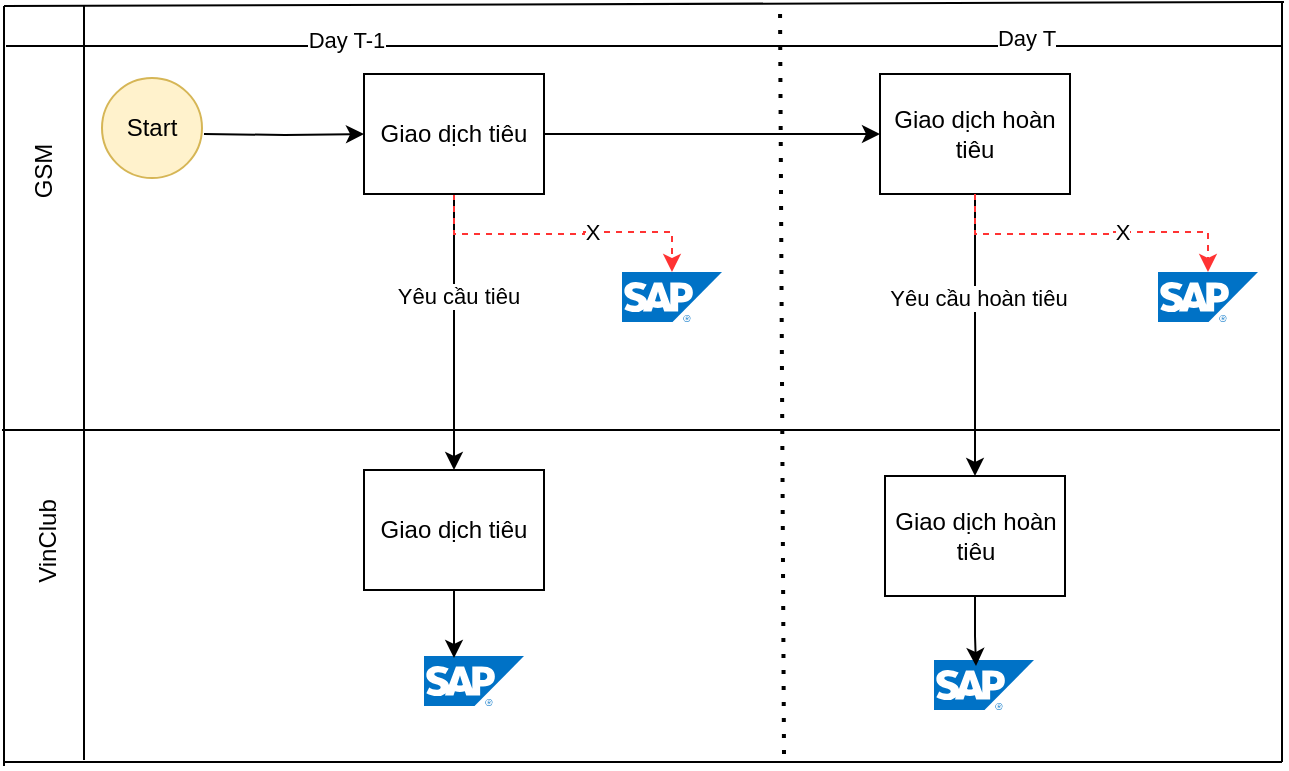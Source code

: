 <mxfile version="26.2.12">
  <diagram name="Page-1" id="jYxQsDxRD-8A5V3A2scU">
    <mxGraphModel dx="1428" dy="825" grid="0" gridSize="10" guides="1" tooltips="1" connect="1" arrows="1" fold="1" page="1" pageScale="1" pageWidth="827" pageHeight="1169" math="0" shadow="0">
      <root>
        <mxCell id="0" />
        <mxCell id="1" parent="0" />
        <mxCell id="HJKBNOG1gQndoPXstNbw-2" style="edgeStyle=orthogonalEdgeStyle;rounded=0;orthogonalLoop=1;jettySize=auto;html=1;entryX=0;entryY=0.5;entryDx=0;entryDy=0;entryPerimeter=0;" edge="1" parent="1" target="HJKBNOG1gQndoPXstNbw-3">
          <mxGeometry relative="1" as="geometry">
            <mxPoint x="220" y="224" as="targetPoint" />
            <mxPoint x="140" y="224" as="sourcePoint" />
          </mxGeometry>
        </mxCell>
        <mxCell id="HJKBNOG1gQndoPXstNbw-1" value="Start" style="ellipse;whiteSpace=wrap;html=1;aspect=fixed;fillColor=#fff2cc;strokeColor=#d6b656;" vertex="1" parent="1">
          <mxGeometry x="89" y="196" width="50" height="50" as="geometry" />
        </mxCell>
        <mxCell id="HJKBNOG1gQndoPXstNbw-13" style="edgeStyle=orthogonalEdgeStyle;rounded=0;orthogonalLoop=1;jettySize=auto;html=1;entryX=0.5;entryY=0;entryDx=0;entryDy=0;" edge="1" parent="1" source="HJKBNOG1gQndoPXstNbw-3" target="HJKBNOG1gQndoPXstNbw-12">
          <mxGeometry relative="1" as="geometry" />
        </mxCell>
        <mxCell id="HJKBNOG1gQndoPXstNbw-14" value="Yêu cầu tiêu" style="edgeLabel;html=1;align=center;verticalAlign=middle;resizable=0;points=[];" vertex="1" connectable="0" parent="HJKBNOG1gQndoPXstNbw-13">
          <mxGeometry x="-0.267" y="2" relative="1" as="geometry">
            <mxPoint as="offset" />
          </mxGeometry>
        </mxCell>
        <mxCell id="HJKBNOG1gQndoPXstNbw-16" value="" style="edgeStyle=orthogonalEdgeStyle;rounded=0;orthogonalLoop=1;jettySize=auto;html=1;" edge="1" parent="1" source="HJKBNOG1gQndoPXstNbw-3" target="HJKBNOG1gQndoPXstNbw-15">
          <mxGeometry relative="1" as="geometry" />
        </mxCell>
        <mxCell id="HJKBNOG1gQndoPXstNbw-30" style="edgeStyle=orthogonalEdgeStyle;rounded=0;orthogonalLoop=1;jettySize=auto;html=1;dashed=1;strokeColor=#FF3333;exitX=0.5;exitY=1;exitDx=0;exitDy=0;" edge="1" parent="1" source="HJKBNOG1gQndoPXstNbw-3" target="HJKBNOG1gQndoPXstNbw-29">
          <mxGeometry relative="1" as="geometry" />
        </mxCell>
        <mxCell id="HJKBNOG1gQndoPXstNbw-31" value="X" style="edgeLabel;html=1;align=center;verticalAlign=middle;resizable=0;points=[];" vertex="1" connectable="0" parent="HJKBNOG1gQndoPXstNbw-30">
          <mxGeometry x="0.203" relative="1" as="geometry">
            <mxPoint as="offset" />
          </mxGeometry>
        </mxCell>
        <mxCell id="HJKBNOG1gQndoPXstNbw-3" value="Giao dịch ti&lt;span style=&quot;background-color: transparent; color: light-dark(rgb(0, 0, 0), rgb(255, 255, 255));&quot;&gt;êu&lt;/span&gt;" style="rounded=0;whiteSpace=wrap;html=1;" vertex="1" parent="1">
          <mxGeometry x="220" y="194" width="90" height="60" as="geometry" />
        </mxCell>
        <mxCell id="HJKBNOG1gQndoPXstNbw-5" value="" style="endArrow=none;html=1;rounded=0;" edge="1" parent="1">
          <mxGeometry width="50" height="50" relative="1" as="geometry">
            <mxPoint x="40" y="160" as="sourcePoint" />
            <mxPoint x="680" y="158" as="targetPoint" />
          </mxGeometry>
        </mxCell>
        <mxCell id="HJKBNOG1gQndoPXstNbw-6" value="" style="endArrow=none;html=1;rounded=0;" edge="1" parent="1">
          <mxGeometry width="50" height="50" relative="1" as="geometry">
            <mxPoint x="39" y="372" as="sourcePoint" />
            <mxPoint x="678" y="372" as="targetPoint" />
          </mxGeometry>
        </mxCell>
        <mxCell id="HJKBNOG1gQndoPXstNbw-7" value="" style="endArrow=none;html=1;rounded=0;" edge="1" parent="1">
          <mxGeometry width="50" height="50" relative="1" as="geometry">
            <mxPoint x="40" y="538" as="sourcePoint" />
            <mxPoint x="679" y="538" as="targetPoint" />
          </mxGeometry>
        </mxCell>
        <mxCell id="HJKBNOG1gQndoPXstNbw-8" value="" style="endArrow=none;html=1;rounded=0;" edge="1" parent="1">
          <mxGeometry width="50" height="50" relative="1" as="geometry">
            <mxPoint x="40" y="540" as="sourcePoint" />
            <mxPoint x="40" y="160" as="targetPoint" />
          </mxGeometry>
        </mxCell>
        <mxCell id="HJKBNOG1gQndoPXstNbw-9" value="" style="endArrow=none;html=1;rounded=0;" edge="1" parent="1">
          <mxGeometry width="50" height="50" relative="1" as="geometry">
            <mxPoint x="80" y="537" as="sourcePoint" />
            <mxPoint x="80" y="160" as="targetPoint" />
          </mxGeometry>
        </mxCell>
        <mxCell id="HJKBNOG1gQndoPXstNbw-10" value="GSM" style="text;html=1;align=center;verticalAlign=middle;resizable=0;points=[];autosize=1;strokeColor=none;fillColor=none;rotation=-90;" vertex="1" parent="1">
          <mxGeometry x="35" y="228" width="50" height="30" as="geometry" />
        </mxCell>
        <mxCell id="HJKBNOG1gQndoPXstNbw-11" value="VinClub" style="text;html=1;align=center;verticalAlign=middle;resizable=0;points=[];autosize=1;strokeColor=none;fillColor=none;rotation=-90;" vertex="1" parent="1">
          <mxGeometry x="27" y="413" width="70" height="30" as="geometry" />
        </mxCell>
        <mxCell id="HJKBNOG1gQndoPXstNbw-12" value="Giao dịch tiêu" style="rounded=0;whiteSpace=wrap;html=1;" vertex="1" parent="1">
          <mxGeometry x="220" y="392" width="90" height="60" as="geometry" />
        </mxCell>
        <mxCell id="HJKBNOG1gQndoPXstNbw-18" style="edgeStyle=orthogonalEdgeStyle;rounded=0;orthogonalLoop=1;jettySize=auto;html=1;" edge="1" parent="1" source="HJKBNOG1gQndoPXstNbw-15" target="HJKBNOG1gQndoPXstNbw-17">
          <mxGeometry relative="1" as="geometry" />
        </mxCell>
        <mxCell id="HJKBNOG1gQndoPXstNbw-19" value="Yêu cầu hoàn tiêu" style="edgeLabel;html=1;align=center;verticalAlign=middle;resizable=0;points=[];" vertex="1" connectable="0" parent="HJKBNOG1gQndoPXstNbw-18">
          <mxGeometry x="-0.27" y="1" relative="1" as="geometry">
            <mxPoint as="offset" />
          </mxGeometry>
        </mxCell>
        <mxCell id="HJKBNOG1gQndoPXstNbw-15" value="Giao dịch hoàn ti&lt;span style=&quot;background-color: transparent; color: light-dark(rgb(0, 0, 0), rgb(255, 255, 255));&quot;&gt;êu&lt;/span&gt;" style="rounded=0;whiteSpace=wrap;html=1;" vertex="1" parent="1">
          <mxGeometry x="478" y="194" width="95" height="60" as="geometry" />
        </mxCell>
        <mxCell id="HJKBNOG1gQndoPXstNbw-17" value="Giao dịch hoàn tiêu" style="rounded=0;whiteSpace=wrap;html=1;" vertex="1" parent="1">
          <mxGeometry x="480.5" y="395" width="90" height="60" as="geometry" />
        </mxCell>
        <mxCell id="HJKBNOG1gQndoPXstNbw-20" value="" style="endArrow=none;dashed=1;html=1;dashPattern=1 3;strokeWidth=2;rounded=0;" edge="1" parent="1">
          <mxGeometry width="50" height="50" relative="1" as="geometry">
            <mxPoint x="430" y="534" as="sourcePoint" />
            <mxPoint x="428" y="158" as="targetPoint" />
          </mxGeometry>
        </mxCell>
        <mxCell id="HJKBNOG1gQndoPXstNbw-22" value="" style="endArrow=none;html=1;rounded=0;" edge="1" parent="1">
          <mxGeometry width="50" height="50" relative="1" as="geometry">
            <mxPoint x="41" y="180" as="sourcePoint" />
            <mxPoint x="679" y="180" as="targetPoint" />
          </mxGeometry>
        </mxCell>
        <mxCell id="HJKBNOG1gQndoPXstNbw-23" value="Day T-1" style="edgeLabel;html=1;align=center;verticalAlign=middle;resizable=0;points=[];" vertex="1" connectable="0" parent="HJKBNOG1gQndoPXstNbw-22">
          <mxGeometry x="-0.467" y="3" relative="1" as="geometry">
            <mxPoint as="offset" />
          </mxGeometry>
        </mxCell>
        <mxCell id="HJKBNOG1gQndoPXstNbw-24" value="Day T" style="edgeLabel;html=1;align=center;verticalAlign=middle;resizable=0;points=[];" vertex="1" connectable="0" parent="HJKBNOG1gQndoPXstNbw-22">
          <mxGeometry x="0.303" y="3" relative="1" as="geometry">
            <mxPoint x="94" y="-1" as="offset" />
          </mxGeometry>
        </mxCell>
        <mxCell id="HJKBNOG1gQndoPXstNbw-25" value="" style="image;sketch=0;aspect=fixed;html=1;points=[];align=center;fontSize=12;image=img/lib/mscae/SAP_HANA_on_Azure.svg;" vertex="1" parent="1">
          <mxGeometry x="250" y="485" width="50" height="25" as="geometry" />
        </mxCell>
        <mxCell id="HJKBNOG1gQndoPXstNbw-26" style="edgeStyle=orthogonalEdgeStyle;rounded=0;orthogonalLoop=1;jettySize=auto;html=1;entryX=0.3;entryY=0.04;entryDx=0;entryDy=0;entryPerimeter=0;" edge="1" parent="1" source="HJKBNOG1gQndoPXstNbw-12" target="HJKBNOG1gQndoPXstNbw-25">
          <mxGeometry relative="1" as="geometry" />
        </mxCell>
        <mxCell id="HJKBNOG1gQndoPXstNbw-27" value="" style="image;sketch=0;aspect=fixed;html=1;points=[];align=center;fontSize=12;image=img/lib/mscae/SAP_HANA_on_Azure.svg;" vertex="1" parent="1">
          <mxGeometry x="505" y="487" width="50" height="25" as="geometry" />
        </mxCell>
        <mxCell id="HJKBNOG1gQndoPXstNbw-28" style="edgeStyle=orthogonalEdgeStyle;rounded=0;orthogonalLoop=1;jettySize=auto;html=1;entryX=0.42;entryY=0.12;entryDx=0;entryDy=0;entryPerimeter=0;" edge="1" parent="1" source="HJKBNOG1gQndoPXstNbw-17" target="HJKBNOG1gQndoPXstNbw-27">
          <mxGeometry relative="1" as="geometry" />
        </mxCell>
        <mxCell id="HJKBNOG1gQndoPXstNbw-29" value="" style="image;sketch=0;aspect=fixed;html=1;points=[];align=center;fontSize=12;image=img/lib/mscae/SAP_HANA_on_Azure.svg;" vertex="1" parent="1">
          <mxGeometry x="349" y="293" width="50" height="25" as="geometry" />
        </mxCell>
        <mxCell id="HJKBNOG1gQndoPXstNbw-32" style="edgeStyle=orthogonalEdgeStyle;rounded=0;orthogonalLoop=1;jettySize=auto;html=1;dashed=1;strokeColor=#FF3333;exitX=0.5;exitY=1;exitDx=0;exitDy=0;" edge="1" parent="1" source="HJKBNOG1gQndoPXstNbw-15" target="HJKBNOG1gQndoPXstNbw-34">
          <mxGeometry relative="1" as="geometry">
            <mxPoint x="564" y="270" as="sourcePoint" />
            <mxPoint x="619" y="311" as="targetPoint" />
          </mxGeometry>
        </mxCell>
        <mxCell id="HJKBNOG1gQndoPXstNbw-33" value="X" style="edgeLabel;html=1;align=center;verticalAlign=middle;resizable=0;points=[];" vertex="1" connectable="0" parent="HJKBNOG1gQndoPXstNbw-32">
          <mxGeometry x="0.203" relative="1" as="geometry">
            <mxPoint as="offset" />
          </mxGeometry>
        </mxCell>
        <mxCell id="HJKBNOG1gQndoPXstNbw-34" value="" style="image;sketch=0;aspect=fixed;html=1;points=[];align=center;fontSize=12;image=img/lib/mscae/SAP_HANA_on_Azure.svg;" vertex="1" parent="1">
          <mxGeometry x="617" y="293" width="50" height="25" as="geometry" />
        </mxCell>
        <mxCell id="HJKBNOG1gQndoPXstNbw-35" value="" style="endArrow=none;html=1;rounded=0;" edge="1" parent="1">
          <mxGeometry width="50" height="50" relative="1" as="geometry">
            <mxPoint x="679" y="538" as="sourcePoint" />
            <mxPoint x="679" y="158" as="targetPoint" />
          </mxGeometry>
        </mxCell>
      </root>
    </mxGraphModel>
  </diagram>
</mxfile>
